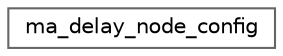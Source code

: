 digraph "Graphical Class Hierarchy"
{
 // LATEX_PDF_SIZE
  bgcolor="transparent";
  edge [fontname=Helvetica,fontsize=10,labelfontname=Helvetica,labelfontsize=10];
  node [fontname=Helvetica,fontsize=10,shape=box,height=0.2,width=0.4];
  rankdir="LR";
  Node0 [id="Node000000",label="ma_delay_node_config",height=0.2,width=0.4,color="grey40", fillcolor="white", style="filled",URL="$structma__delay__node__config.html",tooltip=" "];
}
